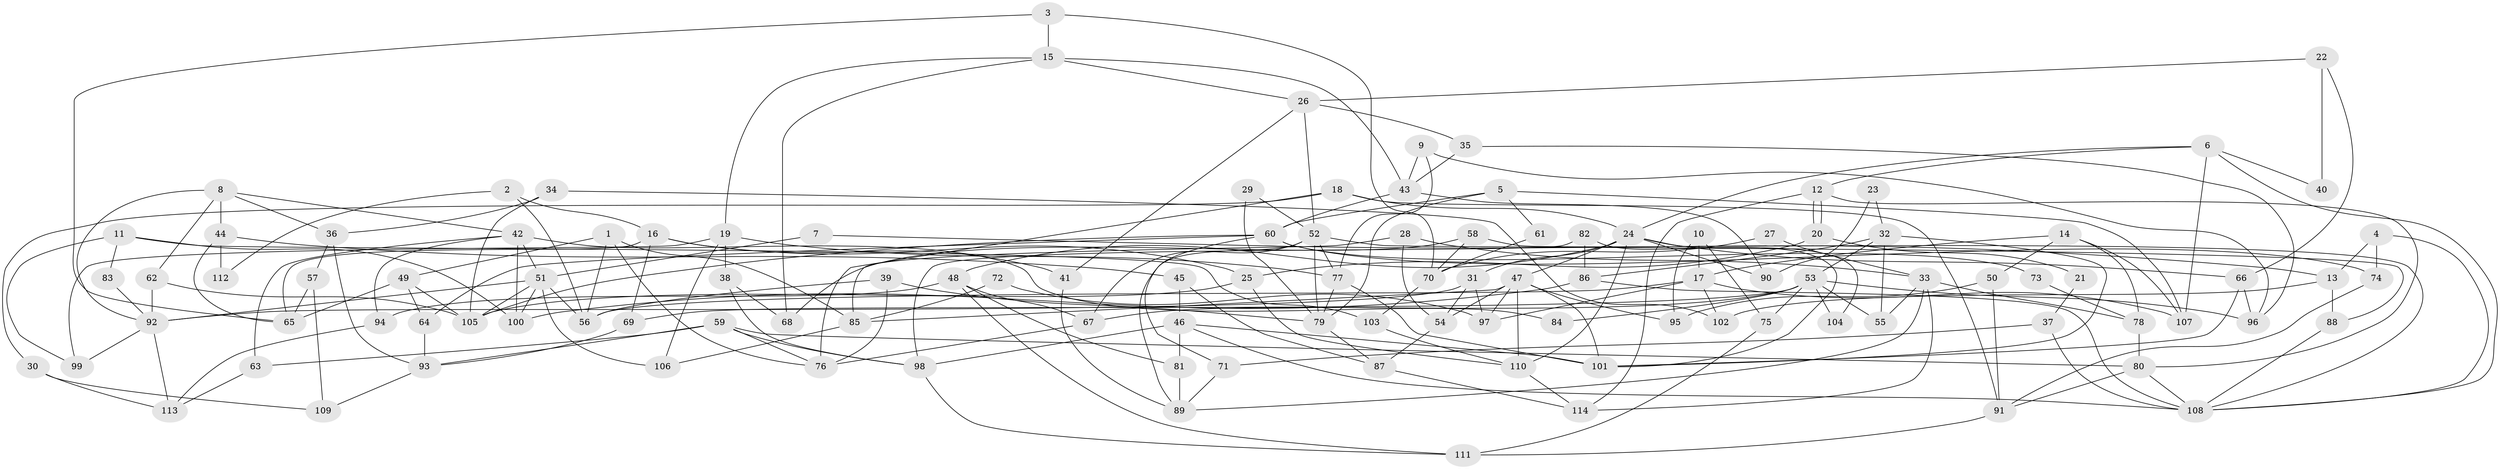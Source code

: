 // Generated by graph-tools (version 1.1) at 2025/15/03/09/25 04:15:10]
// undirected, 114 vertices, 228 edges
graph export_dot {
graph [start="1"]
  node [color=gray90,style=filled];
  1;
  2;
  3;
  4;
  5;
  6;
  7;
  8;
  9;
  10;
  11;
  12;
  13;
  14;
  15;
  16;
  17;
  18;
  19;
  20;
  21;
  22;
  23;
  24;
  25;
  26;
  27;
  28;
  29;
  30;
  31;
  32;
  33;
  34;
  35;
  36;
  37;
  38;
  39;
  40;
  41;
  42;
  43;
  44;
  45;
  46;
  47;
  48;
  49;
  50;
  51;
  52;
  53;
  54;
  55;
  56;
  57;
  58;
  59;
  60;
  61;
  62;
  63;
  64;
  65;
  66;
  67;
  68;
  69;
  70;
  71;
  72;
  73;
  74;
  75;
  76;
  77;
  78;
  79;
  80;
  81;
  82;
  83;
  84;
  85;
  86;
  87;
  88;
  89;
  90;
  91;
  92;
  93;
  94;
  95;
  96;
  97;
  98;
  99;
  100;
  101;
  102;
  103;
  104;
  105;
  106;
  107;
  108;
  109;
  110;
  111;
  112;
  113;
  114;
  1 -- 76;
  1 -- 56;
  1 -- 49;
  1 -- 85;
  2 -- 16;
  2 -- 56;
  2 -- 112;
  3 -- 65;
  3 -- 70;
  3 -- 15;
  4 -- 74;
  4 -- 13;
  4 -- 108;
  5 -- 60;
  5 -- 79;
  5 -- 61;
  5 -- 107;
  6 -- 107;
  6 -- 12;
  6 -- 24;
  6 -- 40;
  6 -- 108;
  7 -- 13;
  7 -- 51;
  8 -- 92;
  8 -- 62;
  8 -- 36;
  8 -- 42;
  8 -- 44;
  9 -- 43;
  9 -- 77;
  9 -- 96;
  10 -- 17;
  10 -- 95;
  10 -- 75;
  11 -- 100;
  11 -- 99;
  11 -- 83;
  11 -- 103;
  12 -- 80;
  12 -- 20;
  12 -- 20;
  12 -- 114;
  13 -- 88;
  13 -- 102;
  14 -- 17;
  14 -- 78;
  14 -- 50;
  14 -- 107;
  15 -- 19;
  15 -- 26;
  15 -- 43;
  15 -- 68;
  16 -- 65;
  16 -- 41;
  16 -- 25;
  16 -- 69;
  17 -- 56;
  17 -- 107;
  17 -- 97;
  17 -- 102;
  18 -- 24;
  18 -- 91;
  18 -- 30;
  18 -- 76;
  19 -- 77;
  19 -- 106;
  19 -- 38;
  19 -- 99;
  20 -- 25;
  20 -- 21;
  21 -- 37;
  22 -- 66;
  22 -- 26;
  22 -- 40;
  23 -- 90;
  23 -- 32;
  24 -- 47;
  24 -- 31;
  24 -- 48;
  24 -- 66;
  24 -- 90;
  24 -- 104;
  24 -- 110;
  25 -- 110;
  25 -- 105;
  26 -- 52;
  26 -- 35;
  26 -- 41;
  27 -- 70;
  27 -- 33;
  28 -- 33;
  28 -- 85;
  28 -- 54;
  29 -- 52;
  29 -- 79;
  30 -- 109;
  30 -- 113;
  31 -- 97;
  31 -- 54;
  31 -- 92;
  32 -- 86;
  32 -- 55;
  32 -- 53;
  32 -- 101;
  33 -- 114;
  33 -- 89;
  33 -- 55;
  33 -- 78;
  34 -- 36;
  34 -- 105;
  34 -- 102;
  35 -- 96;
  35 -- 43;
  36 -- 93;
  36 -- 57;
  37 -- 108;
  37 -- 71;
  38 -- 98;
  38 -- 68;
  39 -- 76;
  39 -- 79;
  39 -- 56;
  41 -- 89;
  42 -- 51;
  42 -- 63;
  42 -- 84;
  42 -- 94;
  42 -- 100;
  43 -- 60;
  43 -- 90;
  44 -- 45;
  44 -- 65;
  44 -- 112;
  45 -- 46;
  45 -- 87;
  46 -- 101;
  46 -- 108;
  46 -- 81;
  46 -- 98;
  47 -- 101;
  47 -- 54;
  47 -- 85;
  47 -- 95;
  47 -- 97;
  47 -- 110;
  48 -- 94;
  48 -- 67;
  48 -- 81;
  48 -- 111;
  49 -- 105;
  49 -- 64;
  49 -- 65;
  50 -- 91;
  50 -- 95;
  51 -- 92;
  51 -- 100;
  51 -- 56;
  51 -- 105;
  51 -- 106;
  52 -- 79;
  52 -- 67;
  52 -- 77;
  52 -- 88;
  52 -- 89;
  53 -- 69;
  53 -- 55;
  53 -- 67;
  53 -- 75;
  53 -- 84;
  53 -- 96;
  53 -- 104;
  54 -- 87;
  57 -- 65;
  57 -- 109;
  58 -- 108;
  58 -- 68;
  58 -- 70;
  59 -- 76;
  59 -- 98;
  59 -- 63;
  59 -- 80;
  59 -- 93;
  60 -- 105;
  60 -- 64;
  60 -- 71;
  60 -- 73;
  60 -- 74;
  61 -- 70;
  62 -- 92;
  62 -- 105;
  63 -- 113;
  64 -- 93;
  66 -- 96;
  66 -- 101;
  67 -- 76;
  69 -- 93;
  70 -- 103;
  71 -- 89;
  72 -- 85;
  72 -- 97;
  73 -- 78;
  74 -- 91;
  75 -- 111;
  77 -- 101;
  77 -- 79;
  78 -- 80;
  79 -- 87;
  80 -- 108;
  80 -- 91;
  81 -- 89;
  82 -- 101;
  82 -- 98;
  82 -- 86;
  83 -- 92;
  85 -- 106;
  86 -- 108;
  86 -- 100;
  87 -- 114;
  88 -- 108;
  91 -- 111;
  92 -- 113;
  92 -- 99;
  93 -- 109;
  94 -- 113;
  98 -- 111;
  103 -- 110;
  110 -- 114;
}
